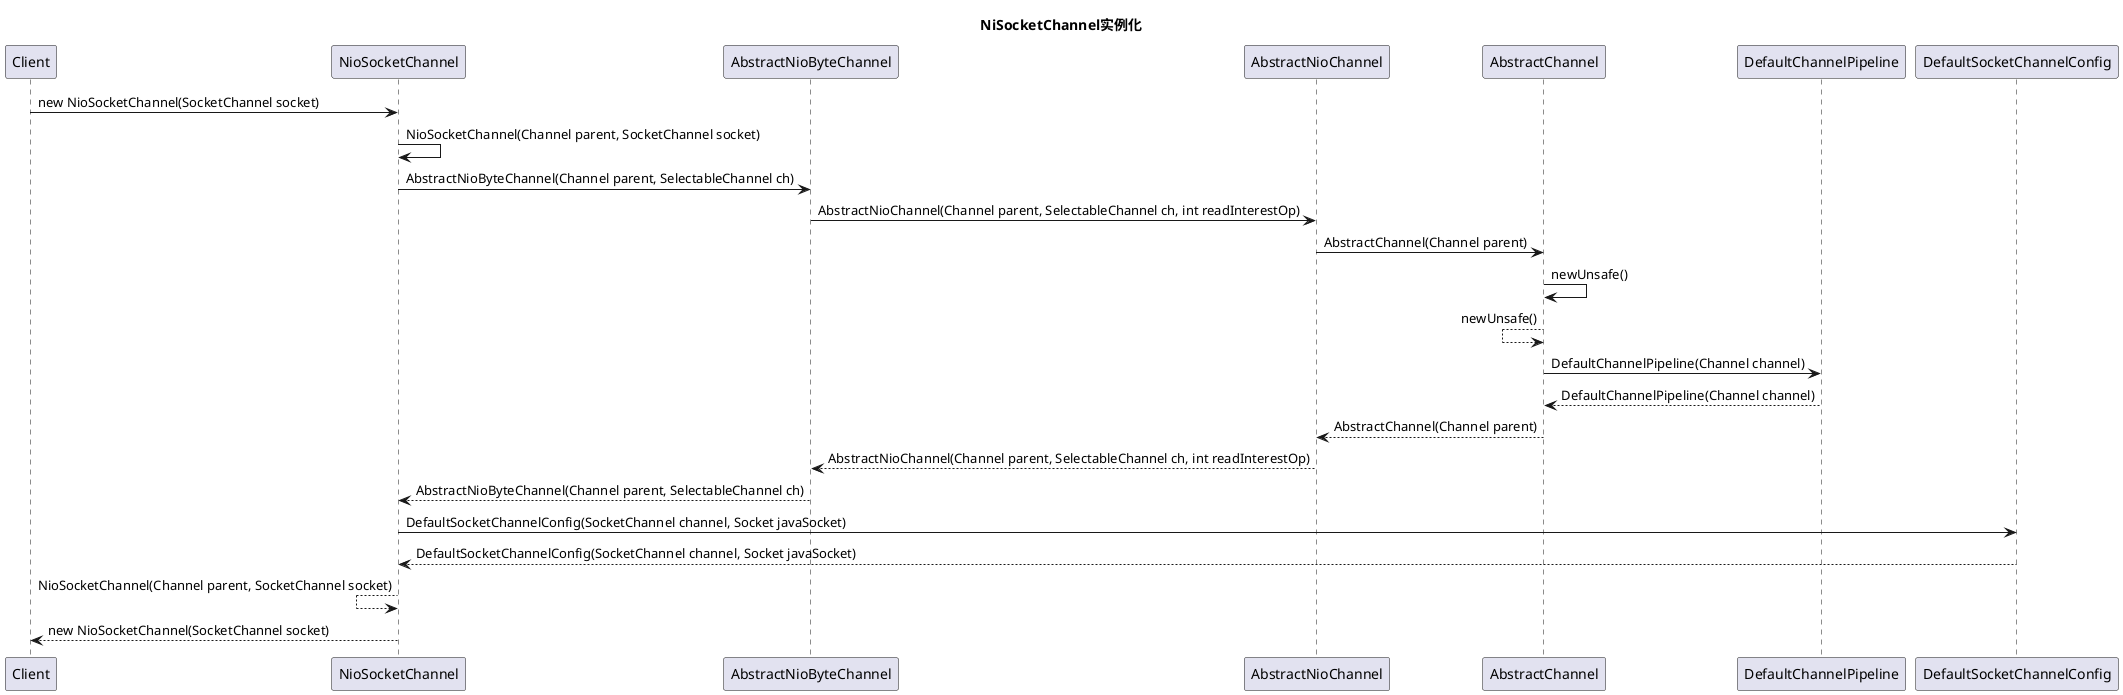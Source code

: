 @startuml

title NiSocketChannel实例化

Client -> NioSocketChannel : new NioSocketChannel(SocketChannel socket)

NioSocketChannel -> NioSocketChannel : NioSocketChannel(Channel parent, SocketChannel socket)

NioSocketChannel -> AbstractNioByteChannel : AbstractNioByteChannel(Channel parent, SelectableChannel ch)

AbstractNioByteChannel -> AbstractNioChannel : AbstractNioChannel(Channel parent, SelectableChannel ch, int readInterestOp)

AbstractNioChannel -> AbstractChannel : AbstractChannel(Channel parent)

AbstractChannel -> AbstractChannel : newUnsafe()

AbstractChannel <-- AbstractChannel : newUnsafe()

AbstractChannel -> DefaultChannelPipeline : DefaultChannelPipeline(Channel channel)

AbstractChannel <-- DefaultChannelPipeline : DefaultChannelPipeline(Channel channel)

AbstractNioChannel <-- AbstractChannel : AbstractChannel(Channel parent)

AbstractNioByteChannel <-- AbstractNioChannel : AbstractNioChannel(Channel parent, SelectableChannel ch, int readInterestOp)

NioSocketChannel <-- AbstractNioByteChannel : AbstractNioByteChannel(Channel parent, SelectableChannel ch)

NioSocketChannel -> DefaultSocketChannelConfig : DefaultSocketChannelConfig(SocketChannel channel, Socket javaSocket)

NioSocketChannel <-- DefaultSocketChannelConfig : DefaultSocketChannelConfig(SocketChannel channel, Socket javaSocket)

NioSocketChannel <-- NioSocketChannel : NioSocketChannel(Channel parent, SocketChannel socket)

Client <-- NioSocketChannel : new NioSocketChannel(SocketChannel socket)

@enduml